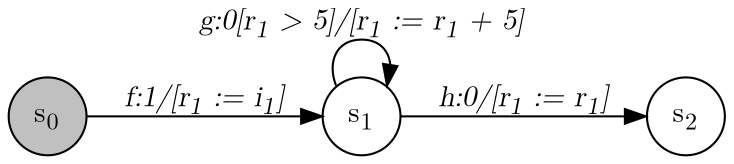 digraph Horrible_Example_2{
    graph [rankdir="LR", fontname="Latin Modern Math"];
    node [color="black", fillcolor="white", shape="circle", style="filled", fontname="Latin Modern Math"];
    edge [fontname="Latin Modern Math"];

    s0[fillcolor="gray", label=<s<sub>0</sub>>];
    s1[label=<s<sub>1</sub>>];
    s2[label=<s<sub>2</sub>>];

    s0->s1[label=<<i>f:1/&#91;r<sub>1</sub> := i<sub>1</sub>&#93;</i>>];
    s1->s1[label=<<i>g:0&#91;r<sub>1</sub> &gt; 5&#93;/&#91;r<sub>1</sub> := r<sub>1</sub> + 5&#93;</i>>];
    s1->s2[label=<<i>h:0/&#91;r<sub>1</sub> := r<sub>1</sub>&#93;</i>>];
}
